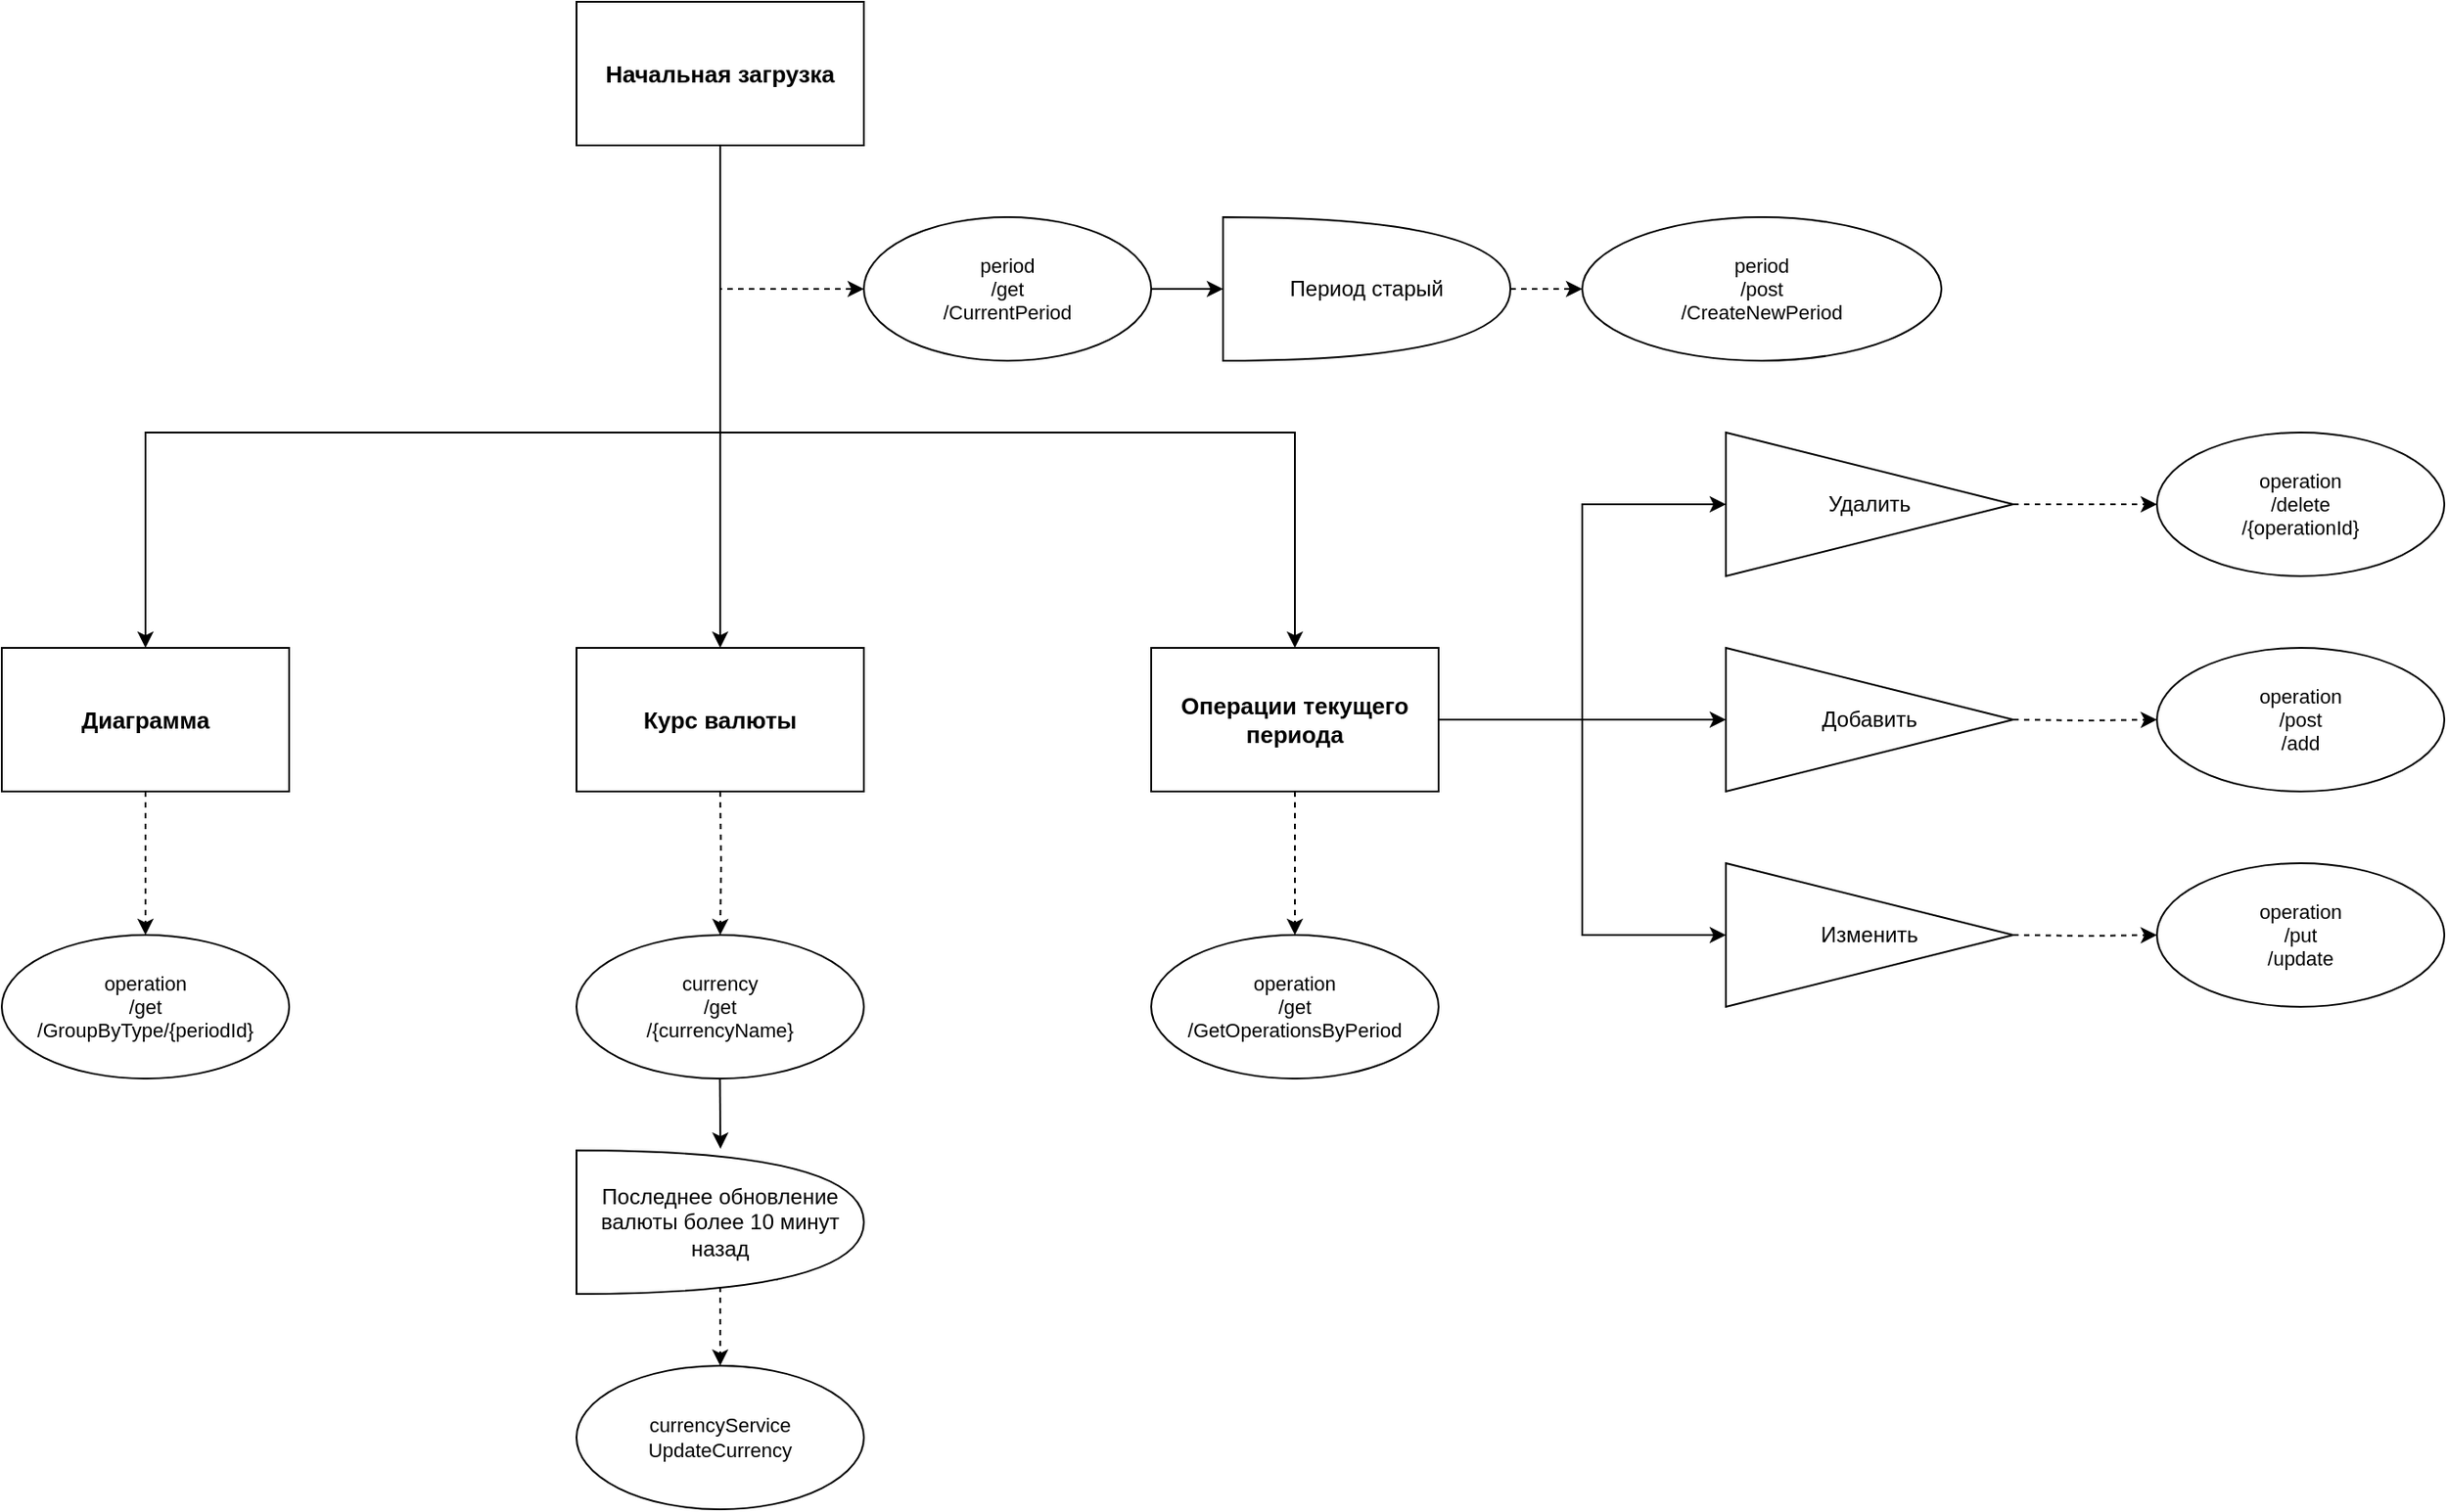 <mxfile version="24.1.0" type="device">
  <diagram name="Страница — 1" id="nBO8ZvvXv2-mYGk7u215">
    <mxGraphModel dx="1954" dy="1358" grid="1" gridSize="10" guides="1" tooltips="1" connect="1" arrows="1" fold="1" page="1" pageScale="1" pageWidth="827" pageHeight="1169" math="0" shadow="0">
      <root>
        <mxCell id="0" />
        <mxCell id="1" parent="0" />
        <mxCell id="4c0wdn8axScRKglJY8u8-5" style="edgeStyle=orthogonalEdgeStyle;rounded=0;orthogonalLoop=1;jettySize=auto;html=1;exitX=0.5;exitY=1;exitDx=0;exitDy=0;entryX=0.5;entryY=0;entryDx=0;entryDy=0;" edge="1" parent="1" source="4c0wdn8axScRKglJY8u8-1" target="4c0wdn8axScRKglJY8u8-2">
          <mxGeometry relative="1" as="geometry">
            <Array as="points">
              <mxPoint x="400" y="240" />
              <mxPoint x="80" y="240" />
            </Array>
          </mxGeometry>
        </mxCell>
        <mxCell id="4c0wdn8axScRKglJY8u8-6" style="edgeStyle=orthogonalEdgeStyle;rounded=0;orthogonalLoop=1;jettySize=auto;html=1;exitX=0.5;exitY=1;exitDx=0;exitDy=0;entryX=0.5;entryY=0;entryDx=0;entryDy=0;" edge="1" parent="1" source="4c0wdn8axScRKglJY8u8-1" target="4c0wdn8axScRKglJY8u8-3">
          <mxGeometry relative="1" as="geometry" />
        </mxCell>
        <mxCell id="4c0wdn8axScRKglJY8u8-7" style="edgeStyle=orthogonalEdgeStyle;rounded=0;orthogonalLoop=1;jettySize=auto;html=1;exitX=0.5;exitY=1;exitDx=0;exitDy=0;entryX=0.5;entryY=0;entryDx=0;entryDy=0;" edge="1" parent="1" source="4c0wdn8axScRKglJY8u8-1" target="4c0wdn8axScRKglJY8u8-4">
          <mxGeometry relative="1" as="geometry">
            <Array as="points">
              <mxPoint x="400" y="240" />
              <mxPoint x="720" y="240" />
            </Array>
          </mxGeometry>
        </mxCell>
        <mxCell id="4c0wdn8axScRKglJY8u8-15" style="edgeStyle=orthogonalEdgeStyle;rounded=0;orthogonalLoop=1;jettySize=auto;html=1;exitX=0.5;exitY=1;exitDx=0;exitDy=0;entryX=0;entryY=0.5;entryDx=0;entryDy=0;dashed=1;" edge="1" parent="1" source="4c0wdn8axScRKglJY8u8-1" target="4c0wdn8axScRKglJY8u8-14">
          <mxGeometry relative="1" as="geometry" />
        </mxCell>
        <mxCell id="4c0wdn8axScRKglJY8u8-1" value="Начальная загрузка" style="rounded=0;whiteSpace=wrap;html=1;fontSize=13;fontStyle=1" vertex="1" parent="1">
          <mxGeometry x="320" width="160" height="80" as="geometry" />
        </mxCell>
        <mxCell id="4c0wdn8axScRKglJY8u8-23" style="edgeStyle=orthogonalEdgeStyle;rounded=0;orthogonalLoop=1;jettySize=auto;html=1;exitX=0.5;exitY=1;exitDx=0;exitDy=0;entryX=0.5;entryY=0;entryDx=0;entryDy=0;dashed=1;" edge="1" parent="1" source="4c0wdn8axScRKglJY8u8-2" target="4c0wdn8axScRKglJY8u8-22">
          <mxGeometry relative="1" as="geometry" />
        </mxCell>
        <mxCell id="4c0wdn8axScRKglJY8u8-2" value="Диаграмма" style="rounded=0;whiteSpace=wrap;html=1;fontSize=13;fontStyle=1" vertex="1" parent="1">
          <mxGeometry y="360" width="160" height="80" as="geometry" />
        </mxCell>
        <mxCell id="4c0wdn8axScRKglJY8u8-3" value="Курс валюты" style="rounded=0;whiteSpace=wrap;html=1;fontSize=13;fontStyle=1" vertex="1" parent="1">
          <mxGeometry x="320" y="360" width="160" height="80" as="geometry" />
        </mxCell>
        <mxCell id="4c0wdn8axScRKglJY8u8-36" style="edgeStyle=orthogonalEdgeStyle;rounded=0;orthogonalLoop=1;jettySize=auto;html=1;exitX=0.5;exitY=1;exitDx=0;exitDy=0;entryX=0.5;entryY=0;entryDx=0;entryDy=0;dashed=1;" edge="1" parent="1" source="4c0wdn8axScRKglJY8u8-4" target="4c0wdn8axScRKglJY8u8-35">
          <mxGeometry relative="1" as="geometry" />
        </mxCell>
        <mxCell id="4c0wdn8axScRKglJY8u8-43" style="edgeStyle=orthogonalEdgeStyle;rounded=0;orthogonalLoop=1;jettySize=auto;html=1;exitX=1;exitY=0.5;exitDx=0;exitDy=0;entryX=0;entryY=0.5;entryDx=0;entryDy=0;" edge="1" parent="1" source="4c0wdn8axScRKglJY8u8-4" target="4c0wdn8axScRKglJY8u8-38">
          <mxGeometry relative="1" as="geometry" />
        </mxCell>
        <mxCell id="4c0wdn8axScRKglJY8u8-44" style="edgeStyle=orthogonalEdgeStyle;rounded=0;orthogonalLoop=1;jettySize=auto;html=1;exitX=1;exitY=0.5;exitDx=0;exitDy=0;entryX=0;entryY=0.5;entryDx=0;entryDy=0;" edge="1" parent="1" source="4c0wdn8axScRKglJY8u8-4" target="4c0wdn8axScRKglJY8u8-37">
          <mxGeometry relative="1" as="geometry" />
        </mxCell>
        <mxCell id="4c0wdn8axScRKglJY8u8-45" style="edgeStyle=orthogonalEdgeStyle;rounded=0;orthogonalLoop=1;jettySize=auto;html=1;exitX=1;exitY=0.5;exitDx=0;exitDy=0;entryX=0;entryY=0.5;entryDx=0;entryDy=0;" edge="1" parent="1" source="4c0wdn8axScRKglJY8u8-4" target="4c0wdn8axScRKglJY8u8-39">
          <mxGeometry relative="1" as="geometry" />
        </mxCell>
        <mxCell id="4c0wdn8axScRKglJY8u8-4" value="Операции текущего периода" style="rounded=0;whiteSpace=wrap;html=1;fontSize=13;fontStyle=1" vertex="1" parent="1">
          <mxGeometry x="640" y="360" width="160" height="80" as="geometry" />
        </mxCell>
        <mxCell id="4c0wdn8axScRKglJY8u8-20" style="edgeStyle=orthogonalEdgeStyle;rounded=0;orthogonalLoop=1;jettySize=auto;html=1;exitX=1;exitY=0.5;exitDx=0;exitDy=0;entryX=0;entryY=0.5;entryDx=0;entryDy=0;" edge="1" parent="1" source="4c0wdn8axScRKglJY8u8-14">
          <mxGeometry relative="1" as="geometry">
            <mxPoint x="680" y="160" as="targetPoint" />
          </mxGeometry>
        </mxCell>
        <mxCell id="4c0wdn8axScRKglJY8u8-14" value="period&lt;div style=&quot;font-size: 11px;&quot;&gt;/get&lt;/div&gt;&lt;div style=&quot;font-size: 11px;&quot;&gt;/CurrentPeriod&lt;/div&gt;" style="ellipse;whiteSpace=wrap;html=1;fontSize=11;" vertex="1" parent="1">
          <mxGeometry x="480" y="120" width="160" height="80" as="geometry" />
        </mxCell>
        <mxCell id="4c0wdn8axScRKglJY8u8-16" value="period&lt;div style=&quot;font-size: 11px;&quot;&gt;/post&lt;/div&gt;&lt;div style=&quot;font-size: 11px;&quot;&gt;/CreateNewPeriod&lt;/div&gt;" style="ellipse;whiteSpace=wrap;html=1;fontSize=11;" vertex="1" parent="1">
          <mxGeometry x="880" y="120" width="200" height="80" as="geometry" />
        </mxCell>
        <mxCell id="4c0wdn8axScRKglJY8u8-22" value="operation&lt;div style=&quot;font-size: 11px;&quot;&gt;/get&lt;/div&gt;&lt;div style=&quot;font-size: 11px;&quot;&gt;/GroupByType/{periodId}&lt;/div&gt;" style="ellipse;whiteSpace=wrap;html=1;fontSize=11;" vertex="1" parent="1">
          <mxGeometry y="520" width="160" height="80" as="geometry" />
        </mxCell>
        <mxCell id="4c0wdn8axScRKglJY8u8-32" style="edgeStyle=orthogonalEdgeStyle;rounded=0;orthogonalLoop=1;jettySize=auto;html=1;exitX=1;exitY=0.5;exitDx=0;exitDy=0;exitPerimeter=0;entryX=0;entryY=0.5;entryDx=0;entryDy=0;dashed=1;" edge="1" parent="1" source="4c0wdn8axScRKglJY8u8-24" target="4c0wdn8axScRKglJY8u8-16">
          <mxGeometry relative="1" as="geometry" />
        </mxCell>
        <mxCell id="4c0wdn8axScRKglJY8u8-24" value="Период старый" style="shape=or;whiteSpace=wrap;html=1;" vertex="1" parent="1">
          <mxGeometry x="680" y="120" width="160" height="80" as="geometry" />
        </mxCell>
        <mxCell id="4c0wdn8axScRKglJY8u8-25" style="edgeStyle=orthogonalEdgeStyle;rounded=0;orthogonalLoop=1;jettySize=auto;html=1;exitX=0.5;exitY=1;exitDx=0;exitDy=0;entryX=0.5;entryY=0;entryDx=0;entryDy=0;dashed=1;" edge="1" parent="1" target="4c0wdn8axScRKglJY8u8-26">
          <mxGeometry relative="1" as="geometry">
            <mxPoint x="400" y="440" as="sourcePoint" />
            <mxPoint x="310" y="520" as="targetPoint" />
            <Array as="points" />
          </mxGeometry>
        </mxCell>
        <mxCell id="4c0wdn8axScRKglJY8u8-26" value="&lt;div style=&quot;font-size: 11px;&quot;&gt;currency&lt;/div&gt;&lt;div style=&quot;font-size: 11px;&quot;&gt;/get&lt;/div&gt;&lt;div style=&quot;font-size: 11px;&quot;&gt;/{currencyName}&lt;/div&gt;" style="ellipse;whiteSpace=wrap;html=1;fontSize=11;" vertex="1" parent="1">
          <mxGeometry x="320" y="520" width="160" height="80" as="geometry" />
        </mxCell>
        <mxCell id="4c0wdn8axScRKglJY8u8-34" style="edgeStyle=orthogonalEdgeStyle;rounded=0;orthogonalLoop=1;jettySize=auto;html=1;exitX=0.7;exitY=0.9;exitDx=0;exitDy=0;exitPerimeter=0;entryX=0.5;entryY=0;entryDx=0;entryDy=0;dashed=1;" edge="1" parent="1" source="4c0wdn8axScRKglJY8u8-27" target="4c0wdn8axScRKglJY8u8-30">
          <mxGeometry relative="1" as="geometry">
            <Array as="points">
              <mxPoint x="400" y="712" />
            </Array>
          </mxGeometry>
        </mxCell>
        <mxCell id="4c0wdn8axScRKglJY8u8-27" value="Последнее обновление валюты более 10 минут назад" style="shape=or;whiteSpace=wrap;html=1;" vertex="1" parent="1">
          <mxGeometry x="320" y="640" width="160" height="80" as="geometry" />
        </mxCell>
        <mxCell id="4c0wdn8axScRKglJY8u8-29" style="edgeStyle=orthogonalEdgeStyle;rounded=0;orthogonalLoop=1;jettySize=auto;html=1;exitX=0.5;exitY=1;exitDx=0;exitDy=0;entryX=0.336;entryY=-0.011;entryDx=0;entryDy=0;entryPerimeter=0;" edge="1" parent="1">
          <mxGeometry relative="1" as="geometry">
            <mxPoint x="399.84" y="600" as="sourcePoint" />
            <mxPoint x="400.16" y="639.12" as="targetPoint" />
          </mxGeometry>
        </mxCell>
        <mxCell id="4c0wdn8axScRKglJY8u8-30" value="&lt;div style=&quot;font-size: 11px;&quot;&gt;currencyService&lt;br&gt;&lt;/div&gt;&lt;div style=&quot;font-size: 11px;&quot;&gt;UpdateCurrency&lt;/div&gt;" style="ellipse;whiteSpace=wrap;html=1;fontSize=11;" vertex="1" parent="1">
          <mxGeometry x="320" y="760" width="160" height="80" as="geometry" />
        </mxCell>
        <mxCell id="4c0wdn8axScRKglJY8u8-35" value="operation&lt;div style=&quot;font-size: 11px;&quot;&gt;/get&lt;/div&gt;&lt;div style=&quot;font-size: 11px;&quot;&gt;/&lt;span style=&quot;background-color: initial; font-size: 11px;&quot;&gt;GetOperationsByPeriod&lt;/span&gt;&lt;/div&gt;" style="ellipse;whiteSpace=wrap;html=1;fontSize=11;" vertex="1" parent="1">
          <mxGeometry x="640" y="520" width="160" height="80" as="geometry" />
        </mxCell>
        <mxCell id="4c0wdn8axScRKglJY8u8-47" style="edgeStyle=orthogonalEdgeStyle;rounded=0;orthogonalLoop=1;jettySize=auto;html=1;exitX=1;exitY=0.5;exitDx=0;exitDy=0;entryX=0;entryY=0.5;entryDx=0;entryDy=0;dashed=1;" edge="1" parent="1" source="4c0wdn8axScRKglJY8u8-37" target="4c0wdn8axScRKglJY8u8-46">
          <mxGeometry relative="1" as="geometry" />
        </mxCell>
        <mxCell id="4c0wdn8axScRKglJY8u8-37" value="Удалить" style="triangle;whiteSpace=wrap;html=1;rotation=0;" vertex="1" parent="1">
          <mxGeometry x="960" y="240" width="160" height="80" as="geometry" />
        </mxCell>
        <mxCell id="4c0wdn8axScRKglJY8u8-38" value="Добавить" style="triangle;whiteSpace=wrap;html=1;rotation=0;" vertex="1" parent="1">
          <mxGeometry x="960" y="360" width="160" height="80" as="geometry" />
        </mxCell>
        <mxCell id="4c0wdn8axScRKglJY8u8-39" value="Изменить" style="triangle;whiteSpace=wrap;html=1;rotation=0;" vertex="1" parent="1">
          <mxGeometry x="960" y="480" width="160" height="80" as="geometry" />
        </mxCell>
        <mxCell id="4c0wdn8axScRKglJY8u8-46" value="operation&lt;div style=&quot;font-size: 11px;&quot;&gt;/delete&lt;/div&gt;&lt;div style=&quot;font-size: 11px;&quot;&gt;/{operationId}&lt;/div&gt;" style="ellipse;whiteSpace=wrap;html=1;fontSize=11;" vertex="1" parent="1">
          <mxGeometry x="1200" y="240" width="160" height="80" as="geometry" />
        </mxCell>
        <mxCell id="4c0wdn8axScRKglJY8u8-48" style="edgeStyle=orthogonalEdgeStyle;rounded=0;orthogonalLoop=1;jettySize=auto;html=1;exitX=1;exitY=0.5;exitDx=0;exitDy=0;entryX=0;entryY=0.5;entryDx=0;entryDy=0;dashed=1;" edge="1" parent="1" target="4c0wdn8axScRKglJY8u8-49">
          <mxGeometry relative="1" as="geometry">
            <mxPoint x="1120" y="400" as="sourcePoint" />
          </mxGeometry>
        </mxCell>
        <mxCell id="4c0wdn8axScRKglJY8u8-49" value="operation&lt;div style=&quot;font-size: 11px;&quot;&gt;/post&lt;br&gt;&lt;/div&gt;&lt;div style=&quot;font-size: 11px;&quot;&gt;/add&lt;/div&gt;" style="ellipse;whiteSpace=wrap;html=1;fontSize=11;" vertex="1" parent="1">
          <mxGeometry x="1200" y="360" width="160" height="80" as="geometry" />
        </mxCell>
        <mxCell id="4c0wdn8axScRKglJY8u8-50" style="edgeStyle=orthogonalEdgeStyle;rounded=0;orthogonalLoop=1;jettySize=auto;html=1;exitX=1;exitY=0.5;exitDx=0;exitDy=0;entryX=0;entryY=0.5;entryDx=0;entryDy=0;dashed=1;" edge="1" parent="1" target="4c0wdn8axScRKglJY8u8-51">
          <mxGeometry relative="1" as="geometry">
            <mxPoint x="1120" y="520" as="sourcePoint" />
          </mxGeometry>
        </mxCell>
        <mxCell id="4c0wdn8axScRKglJY8u8-51" value="operation&lt;div style=&quot;font-size: 11px;&quot;&gt;/put&lt;br&gt;&lt;/div&gt;&lt;div style=&quot;font-size: 11px;&quot;&gt;/update&lt;/div&gt;" style="ellipse;whiteSpace=wrap;html=1;fontSize=11;" vertex="1" parent="1">
          <mxGeometry x="1200" y="480" width="160" height="80" as="geometry" />
        </mxCell>
      </root>
    </mxGraphModel>
  </diagram>
</mxfile>
